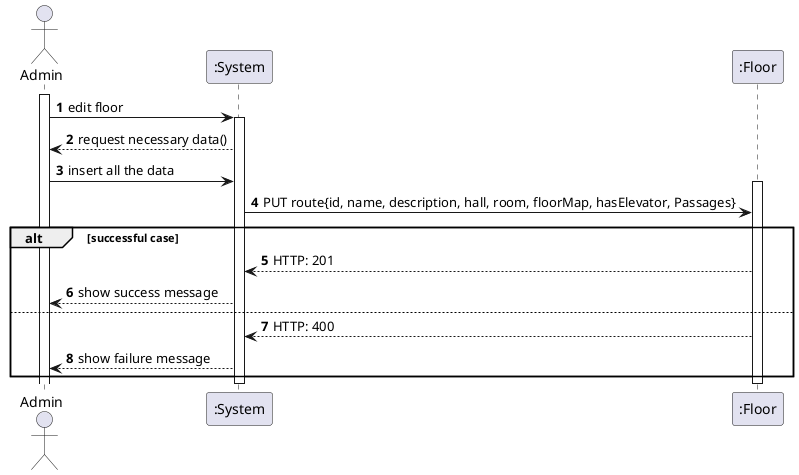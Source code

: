 @startuml
autonumber
'hide footbox
actor "Admin" as admin

participant ":System" as sys
participant ":Floor" as floor

activate admin

admin -> sys: edit floor
activate sys

sys --> admin: request necessary data()
admin -> sys : insert all the data
activate floor
sys -> floor: PUT route{id, name, description, hall, room, floorMap, hasElevator, Passages}

alt successful case
    floor --> sys: HTTP: 201
    sys --> admin: show success message
else
    floor --> sys: HTTP: 400
    sys --> admin: show failure message
end
deactivate floor
deactivate sys
@enduml